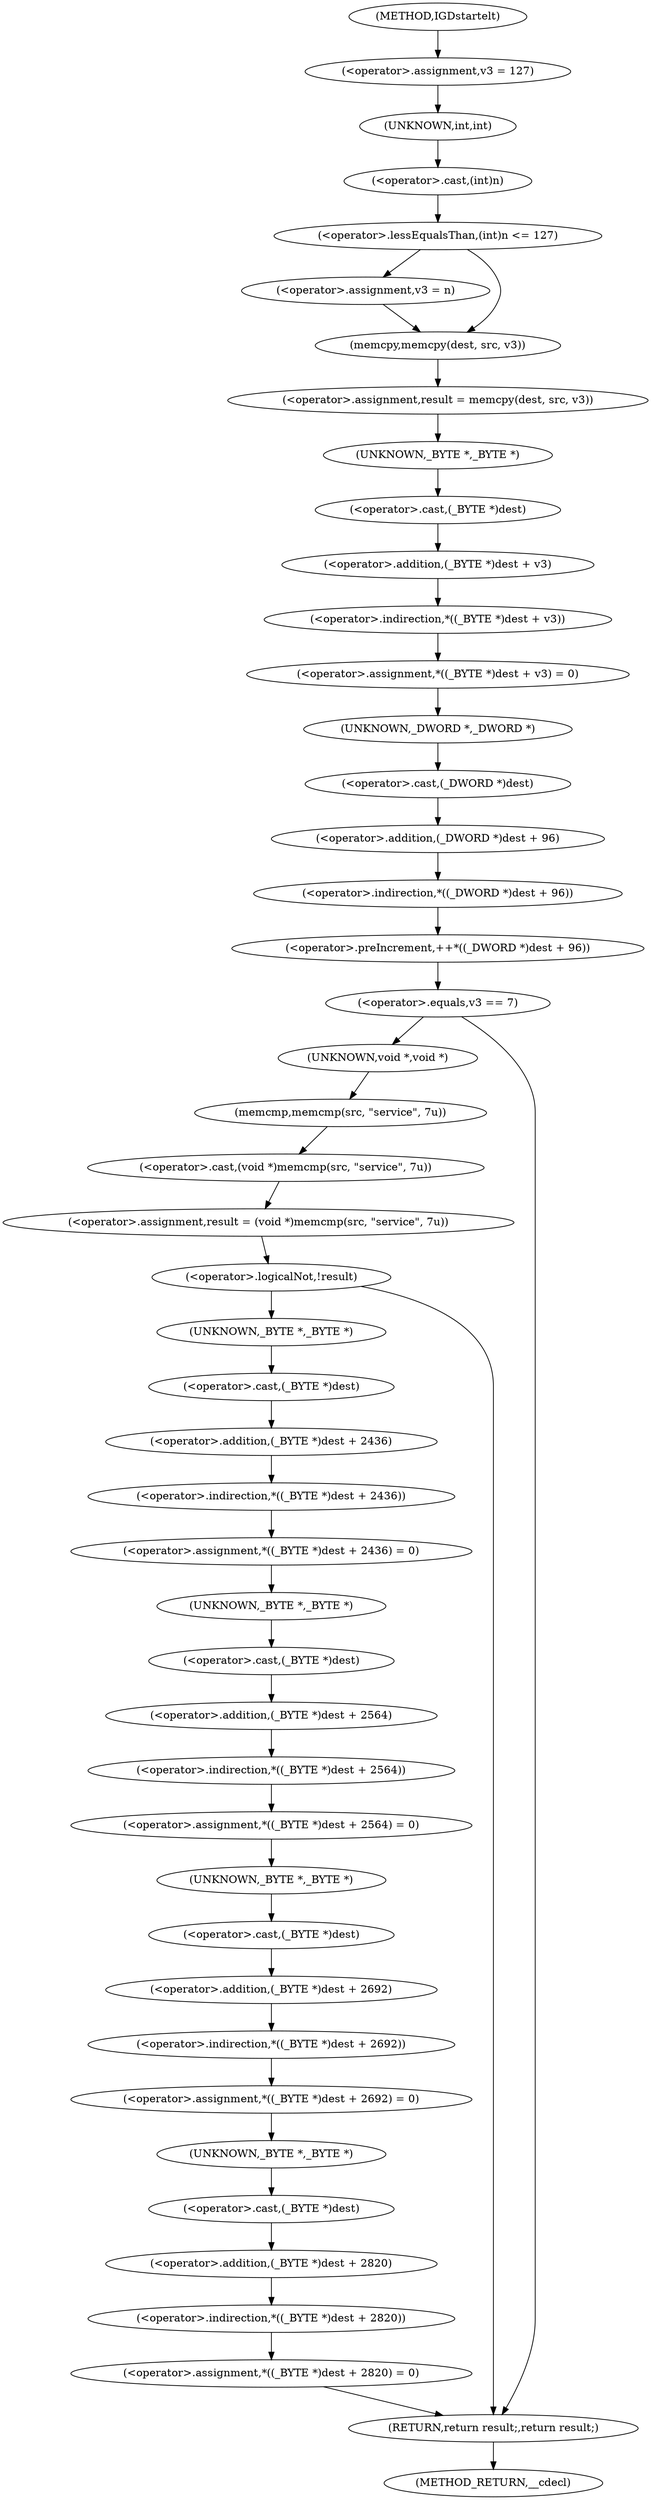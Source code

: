 digraph IGDstartelt {  
"1000110" [label = "(<operator>.assignment,v3 = 127)" ]
"1000114" [label = "(<operator>.lessEqualsThan,(int)n <= 127)" ]
"1000115" [label = "(<operator>.cast,(int)n)" ]
"1000116" [label = "(UNKNOWN,int,int)" ]
"1000119" [label = "(<operator>.assignment,v3 = n)" ]
"1000122" [label = "(<operator>.assignment,result = memcpy(dest, src, v3))" ]
"1000124" [label = "(memcpy,memcpy(dest, src, v3))" ]
"1000128" [label = "(<operator>.assignment,*((_BYTE *)dest + v3) = 0)" ]
"1000129" [label = "(<operator>.indirection,*((_BYTE *)dest + v3))" ]
"1000130" [label = "(<operator>.addition,(_BYTE *)dest + v3)" ]
"1000131" [label = "(<operator>.cast,(_BYTE *)dest)" ]
"1000132" [label = "(UNKNOWN,_BYTE *,_BYTE *)" ]
"1000136" [label = "(<operator>.preIncrement,++*((_DWORD *)dest + 96))" ]
"1000137" [label = "(<operator>.indirection,*((_DWORD *)dest + 96))" ]
"1000138" [label = "(<operator>.addition,(_DWORD *)dest + 96)" ]
"1000139" [label = "(<operator>.cast,(_DWORD *)dest)" ]
"1000140" [label = "(UNKNOWN,_DWORD *,_DWORD *)" ]
"1000144" [label = "(<operator>.equals,v3 == 7)" ]
"1000148" [label = "(<operator>.assignment,result = (void *)memcmp(src, \"service\", 7u))" ]
"1000150" [label = "(<operator>.cast,(void *)memcmp(src, \"service\", 7u))" ]
"1000151" [label = "(UNKNOWN,void *,void *)" ]
"1000152" [label = "(memcmp,memcmp(src, \"service\", 7u))" ]
"1000157" [label = "(<operator>.logicalNot,!result)" ]
"1000160" [label = "(<operator>.assignment,*((_BYTE *)dest + 2436) = 0)" ]
"1000161" [label = "(<operator>.indirection,*((_BYTE *)dest + 2436))" ]
"1000162" [label = "(<operator>.addition,(_BYTE *)dest + 2436)" ]
"1000163" [label = "(<operator>.cast,(_BYTE *)dest)" ]
"1000164" [label = "(UNKNOWN,_BYTE *,_BYTE *)" ]
"1000168" [label = "(<operator>.assignment,*((_BYTE *)dest + 2564) = 0)" ]
"1000169" [label = "(<operator>.indirection,*((_BYTE *)dest + 2564))" ]
"1000170" [label = "(<operator>.addition,(_BYTE *)dest + 2564)" ]
"1000171" [label = "(<operator>.cast,(_BYTE *)dest)" ]
"1000172" [label = "(UNKNOWN,_BYTE *,_BYTE *)" ]
"1000176" [label = "(<operator>.assignment,*((_BYTE *)dest + 2692) = 0)" ]
"1000177" [label = "(<operator>.indirection,*((_BYTE *)dest + 2692))" ]
"1000178" [label = "(<operator>.addition,(_BYTE *)dest + 2692)" ]
"1000179" [label = "(<operator>.cast,(_BYTE *)dest)" ]
"1000180" [label = "(UNKNOWN,_BYTE *,_BYTE *)" ]
"1000184" [label = "(<operator>.assignment,*((_BYTE *)dest + 2820) = 0)" ]
"1000185" [label = "(<operator>.indirection,*((_BYTE *)dest + 2820))" ]
"1000186" [label = "(<operator>.addition,(_BYTE *)dest + 2820)" ]
"1000187" [label = "(<operator>.cast,(_BYTE *)dest)" ]
"1000188" [label = "(UNKNOWN,_BYTE *,_BYTE *)" ]
"1000192" [label = "(RETURN,return result;,return result;)" ]
"1000103" [label = "(METHOD,IGDstartelt)" ]
"1000194" [label = "(METHOD_RETURN,__cdecl)" ]
  "1000110" -> "1000116" 
  "1000114" -> "1000119" 
  "1000114" -> "1000124" 
  "1000115" -> "1000114" 
  "1000116" -> "1000115" 
  "1000119" -> "1000124" 
  "1000122" -> "1000132" 
  "1000124" -> "1000122" 
  "1000128" -> "1000140" 
  "1000129" -> "1000128" 
  "1000130" -> "1000129" 
  "1000131" -> "1000130" 
  "1000132" -> "1000131" 
  "1000136" -> "1000144" 
  "1000137" -> "1000136" 
  "1000138" -> "1000137" 
  "1000139" -> "1000138" 
  "1000140" -> "1000139" 
  "1000144" -> "1000151" 
  "1000144" -> "1000192" 
  "1000148" -> "1000157" 
  "1000150" -> "1000148" 
  "1000151" -> "1000152" 
  "1000152" -> "1000150" 
  "1000157" -> "1000164" 
  "1000157" -> "1000192" 
  "1000160" -> "1000172" 
  "1000161" -> "1000160" 
  "1000162" -> "1000161" 
  "1000163" -> "1000162" 
  "1000164" -> "1000163" 
  "1000168" -> "1000180" 
  "1000169" -> "1000168" 
  "1000170" -> "1000169" 
  "1000171" -> "1000170" 
  "1000172" -> "1000171" 
  "1000176" -> "1000188" 
  "1000177" -> "1000176" 
  "1000178" -> "1000177" 
  "1000179" -> "1000178" 
  "1000180" -> "1000179" 
  "1000184" -> "1000192" 
  "1000185" -> "1000184" 
  "1000186" -> "1000185" 
  "1000187" -> "1000186" 
  "1000188" -> "1000187" 
  "1000192" -> "1000194" 
  "1000103" -> "1000110" 
}
